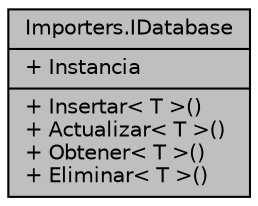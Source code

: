 digraph "Importers.IDatabase"
{
 // INTERACTIVE_SVG=YES
 // LATEX_PDF_SIZE
  edge [fontname="Helvetica",fontsize="10",labelfontname="Helvetica",labelfontsize="10"];
  node [fontname="Helvetica",fontsize="10",shape=record];
  Node1 [label="{Importers.IDatabase\n|+ Instancia\l|+ Insertar\< T \>()\l+ Actualizar\< T \>()\l+ Obtener\< T \>()\l+ Eliminar\< T \>()\l}",height=0.2,width=0.4,color="black", fillcolor="grey75", style="filled", fontcolor="black",tooltip="Interaz de acceso a la base de datos."];
}
